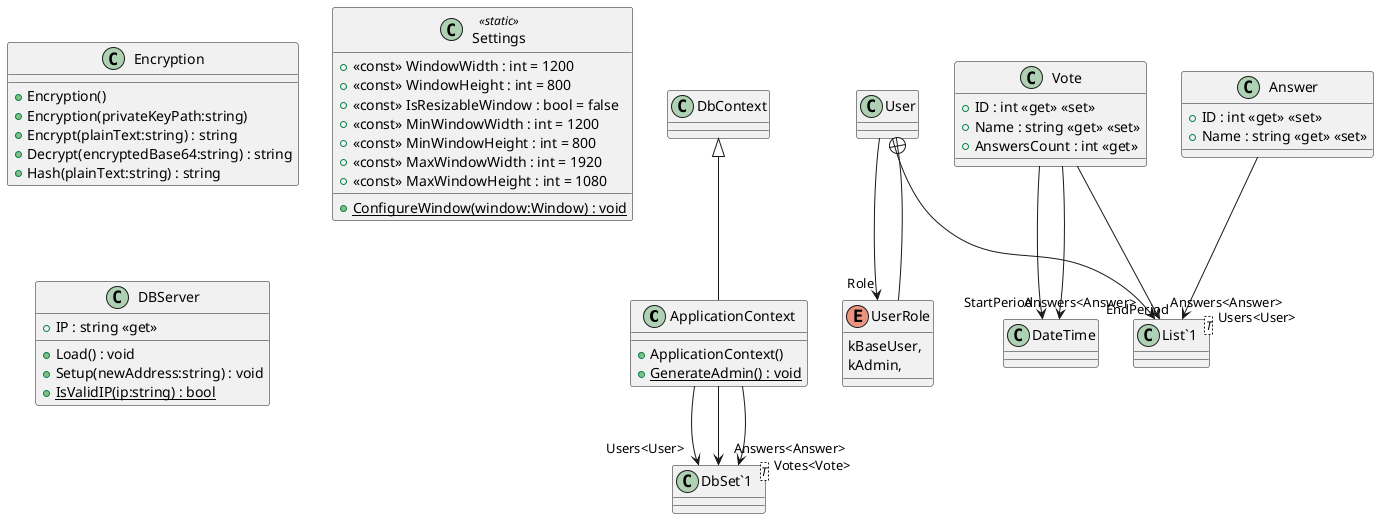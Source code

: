 @startuml
class ApplicationContext {
    + ApplicationContext()
    + {static} GenerateAdmin() : void
}
class "DbSet`1"<T> {
}
DbContext <|-- ApplicationContext
ApplicationContext --> "Users<User>" "DbSet`1"
ApplicationContext --> "Answers<Answer>" "DbSet`1"
ApplicationContext --> "Votes<Vote>" "DbSet`1"
class Encryption {
    + Encryption()
    + Encryption(privateKeyPath:string)
    + Encrypt(plainText:string) : string
    + Decrypt(encryptedBase64:string) : string
    + Hash(plainText:string) : string
}
class Settings <<static>> {
    + <<const>> WindowWidth : int = 1200
    + <<const>> WindowHeight : int = 800
    + <<const>> IsResizableWindow : bool = false
    + <<const>> MinWindowWidth : int = 1200
    + <<const>> MinWindowHeight : int = 800
    + <<const>> MaxWindowWidth : int = 1920
    + <<const>> MaxWindowHeight : int = 1080
    + {static} ConfigureWindow(window:Window) : void
}
class DBServer {
    + IP : string <<get>>
    + Load() : void
    + Setup(newAddress:string) : void
    + {static} IsValidIP(ip:string) : bool
}
enum UserRole {
    kBaseUser,
    kAdmin,
}
class "List`1"<T> {
}
User --> "Role" UserRole
User --> "Answers<Answer>" "List`1"
User +-- UserRole
class Vote {
    + ID : int <<get>> <<set>>
    + Name : string <<get>> <<set>>
    + AnswersCount : int <<get>>
}
class "List`1"<T> {
}
Vote --> "StartPeriod" DateTime
Vote --> "EndPeriod" DateTime
Vote --> "Answers<Answer>" "List`1"
class Answer {
    + ID : int <<get>> <<set>>
    + Name : string <<get>> <<set>>
}
class "List`1"<T> {
}
Answer --> "Users<User>" "List`1"
@enduml
